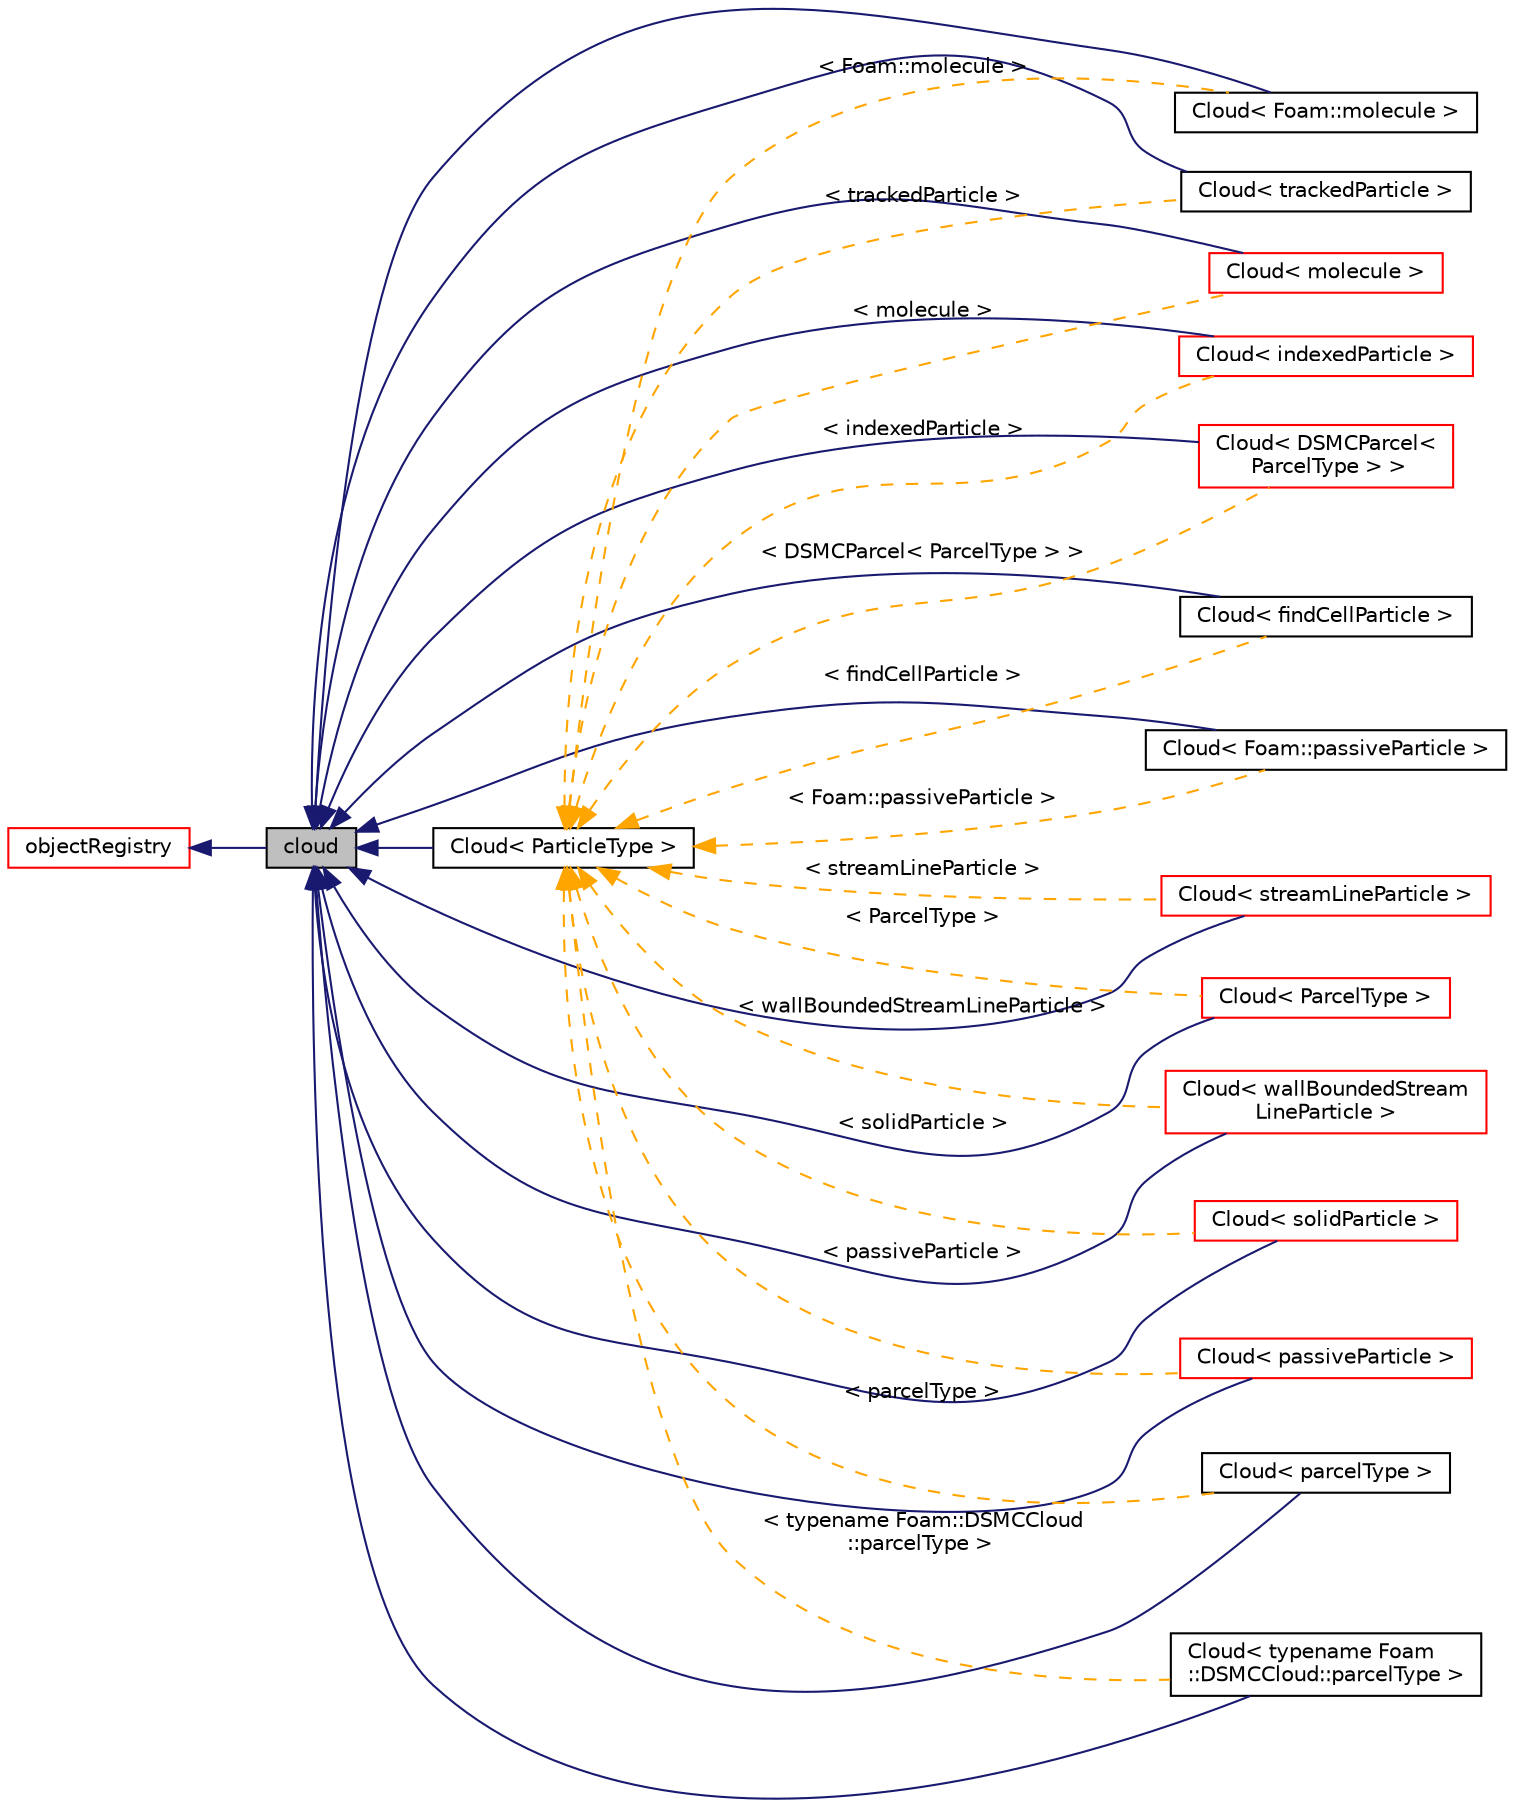 digraph "cloud"
{
  bgcolor="transparent";
  edge [fontname="Helvetica",fontsize="10",labelfontname="Helvetica",labelfontsize="10"];
  node [fontname="Helvetica",fontsize="10",shape=record];
  rankdir="LR";
  Node1 [label="cloud",height=0.2,width=0.4,color="black", fillcolor="grey75", style="filled", fontcolor="black"];
  Node2 -> Node1 [dir="back",color="midnightblue",fontsize="10",style="solid",fontname="Helvetica"];
  Node2 [label="objectRegistry",height=0.2,width=0.4,color="red",URL="$a01727.html",tooltip="Registry of regIOobjects. "];
  Node1 -> Node3 [dir="back",color="midnightblue",fontsize="10",style="solid",fontname="Helvetica"];
  Node3 [label="Cloud\< DSMCParcel\<\l ParcelType \> \>",height=0.2,width=0.4,color="red",URL="$a00277.html"];
  Node1 -> Node4 [dir="back",color="midnightblue",fontsize="10",style="solid",fontname="Helvetica"];
  Node4 [label="Cloud\< findCellParticle \>",height=0.2,width=0.4,color="black",URL="$a00277.html"];
  Node1 -> Node5 [dir="back",color="midnightblue",fontsize="10",style="solid",fontname="Helvetica"];
  Node5 [label="Cloud\< Foam::molecule \>",height=0.2,width=0.4,color="black",URL="$a00277.html"];
  Node1 -> Node6 [dir="back",color="midnightblue",fontsize="10",style="solid",fontname="Helvetica"];
  Node6 [label="Cloud\< Foam::passiveParticle \>",height=0.2,width=0.4,color="black",URL="$a00277.html"];
  Node1 -> Node7 [dir="back",color="midnightblue",fontsize="10",style="solid",fontname="Helvetica"];
  Node7 [label="Cloud\< indexedParticle \>",height=0.2,width=0.4,color="red",URL="$a00277.html"];
  Node1 -> Node8 [dir="back",color="midnightblue",fontsize="10",style="solid",fontname="Helvetica"];
  Node8 [label="Cloud\< molecule \>",height=0.2,width=0.4,color="red",URL="$a00277.html"];
  Node1 -> Node9 [dir="back",color="midnightblue",fontsize="10",style="solid",fontname="Helvetica"];
  Node9 [label="Cloud\< parcelType \>",height=0.2,width=0.4,color="black",URL="$a00277.html"];
  Node1 -> Node10 [dir="back",color="midnightblue",fontsize="10",style="solid",fontname="Helvetica"];
  Node10 [label="Cloud\< ParcelType \>",height=0.2,width=0.4,color="red",URL="$a00277.html"];
  Node1 -> Node11 [dir="back",color="midnightblue",fontsize="10",style="solid",fontname="Helvetica"];
  Node11 [label="Cloud\< passiveParticle \>",height=0.2,width=0.4,color="red",URL="$a00277.html"];
  Node1 -> Node12 [dir="back",color="midnightblue",fontsize="10",style="solid",fontname="Helvetica"];
  Node12 [label="Cloud\< solidParticle \>",height=0.2,width=0.4,color="red",URL="$a00277.html"];
  Node1 -> Node13 [dir="back",color="midnightblue",fontsize="10",style="solid",fontname="Helvetica"];
  Node13 [label="Cloud\< streamLineParticle \>",height=0.2,width=0.4,color="red",URL="$a00277.html"];
  Node1 -> Node14 [dir="back",color="midnightblue",fontsize="10",style="solid",fontname="Helvetica"];
  Node14 [label="Cloud\< trackedParticle \>",height=0.2,width=0.4,color="black",URL="$a00277.html"];
  Node1 -> Node15 [dir="back",color="midnightblue",fontsize="10",style="solid",fontname="Helvetica"];
  Node15 [label="Cloud\< typename Foam\l::DSMCCloud::parcelType \>",height=0.2,width=0.4,color="black",URL="$a00277.html"];
  Node1 -> Node16 [dir="back",color="midnightblue",fontsize="10",style="solid",fontname="Helvetica"];
  Node16 [label="Cloud\< wallBoundedStream\lLineParticle \>",height=0.2,width=0.4,color="red",URL="$a00277.html"];
  Node1 -> Node17 [dir="back",color="midnightblue",fontsize="10",style="solid",fontname="Helvetica"];
  Node17 [label="Cloud\< ParticleType \>",height=0.2,width=0.4,color="black",URL="$a00277.html",tooltip="Base cloud calls templated on particle type. "];
  Node17 -> Node6 [dir="back",color="orange",fontsize="10",style="dashed",label=" \< Foam::passiveParticle \>" ,fontname="Helvetica"];
  Node17 -> Node16 [dir="back",color="orange",fontsize="10",style="dashed",label=" \< wallBoundedStreamLineParticle \>" ,fontname="Helvetica"];
  Node17 -> Node4 [dir="back",color="orange",fontsize="10",style="dashed",label=" \< findCellParticle \>" ,fontname="Helvetica"];
  Node17 -> Node7 [dir="back",color="orange",fontsize="10",style="dashed",label=" \< indexedParticle \>" ,fontname="Helvetica"];
  Node17 -> Node15 [dir="back",color="orange",fontsize="10",style="dashed",label=" \< typename Foam::DSMCCloud\l::parcelType \>" ,fontname="Helvetica"];
  Node17 -> Node14 [dir="back",color="orange",fontsize="10",style="dashed",label=" \< trackedParticle \>" ,fontname="Helvetica"];
  Node17 -> Node10 [dir="back",color="orange",fontsize="10",style="dashed",label=" \< ParcelType \>" ,fontname="Helvetica"];
  Node17 -> Node5 [dir="back",color="orange",fontsize="10",style="dashed",label=" \< Foam::molecule \>" ,fontname="Helvetica"];
  Node17 -> Node12 [dir="back",color="orange",fontsize="10",style="dashed",label=" \< solidParticle \>" ,fontname="Helvetica"];
  Node17 -> Node9 [dir="back",color="orange",fontsize="10",style="dashed",label=" \< parcelType \>" ,fontname="Helvetica"];
  Node17 -> Node8 [dir="back",color="orange",fontsize="10",style="dashed",label=" \< molecule \>" ,fontname="Helvetica"];
  Node17 -> Node3 [dir="back",color="orange",fontsize="10",style="dashed",label=" \< DSMCParcel\< ParcelType \> \>" ,fontname="Helvetica"];
  Node17 -> Node11 [dir="back",color="orange",fontsize="10",style="dashed",label=" \< passiveParticle \>" ,fontname="Helvetica"];
  Node17 -> Node13 [dir="back",color="orange",fontsize="10",style="dashed",label=" \< streamLineParticle \>" ,fontname="Helvetica"];
}
